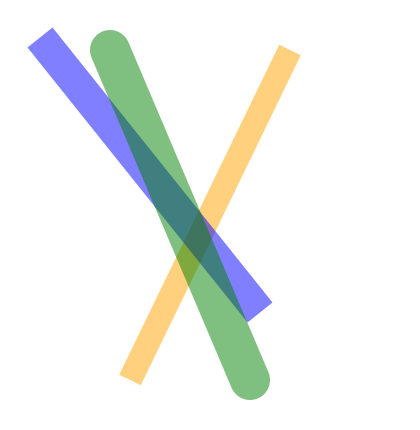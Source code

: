 {
  "$schema": "https://vega.github.io/schema/vega/v5.json",
  "description": "A scatterplot showing horsepower and miles per gallons for various cars.",
  "background": "white",
  "padding": 5,
  "width": 200,
  "height": 200,
  "style": "cell",
  "config": {"style": {"cell": {"stroke": "transparent"}}},
  "data": [{
    "name": "source_0",
    "values": [
      {"x": 140, "x2": 60, "y": 15, "y2": 180, "fill": "orange", "cap": "butt", "width": 12},
      {"x": 20, "x2": 120, "y": 15, "y2": 140, "fill": "blue", "cap": "square", "width": 16},
      {"x": 50, "x2": 120, "y": 15, "y2": 180, "fill": "green", "cap": "round", "width": 20}
    ]
  }],
  "marks": [
    {
      "name": "marks",
      "type": "rule",
      "style": ["rule"],
      "from": {"data": "source_0"},
      "encode": {
        "update": {
          "strokeWidth": {"field": "width"},
          "stroke": {"field": "fill"},
          "x": {"field": "x" },
          "x2": {"field": "x2"},
          "y": {"field": "y"},
          "y2": {"field": "y2"},
          "opacity": {"value": 0.5},
          "strokeCap": {"field": "cap"}
        }
      }
    }
  ]
}

